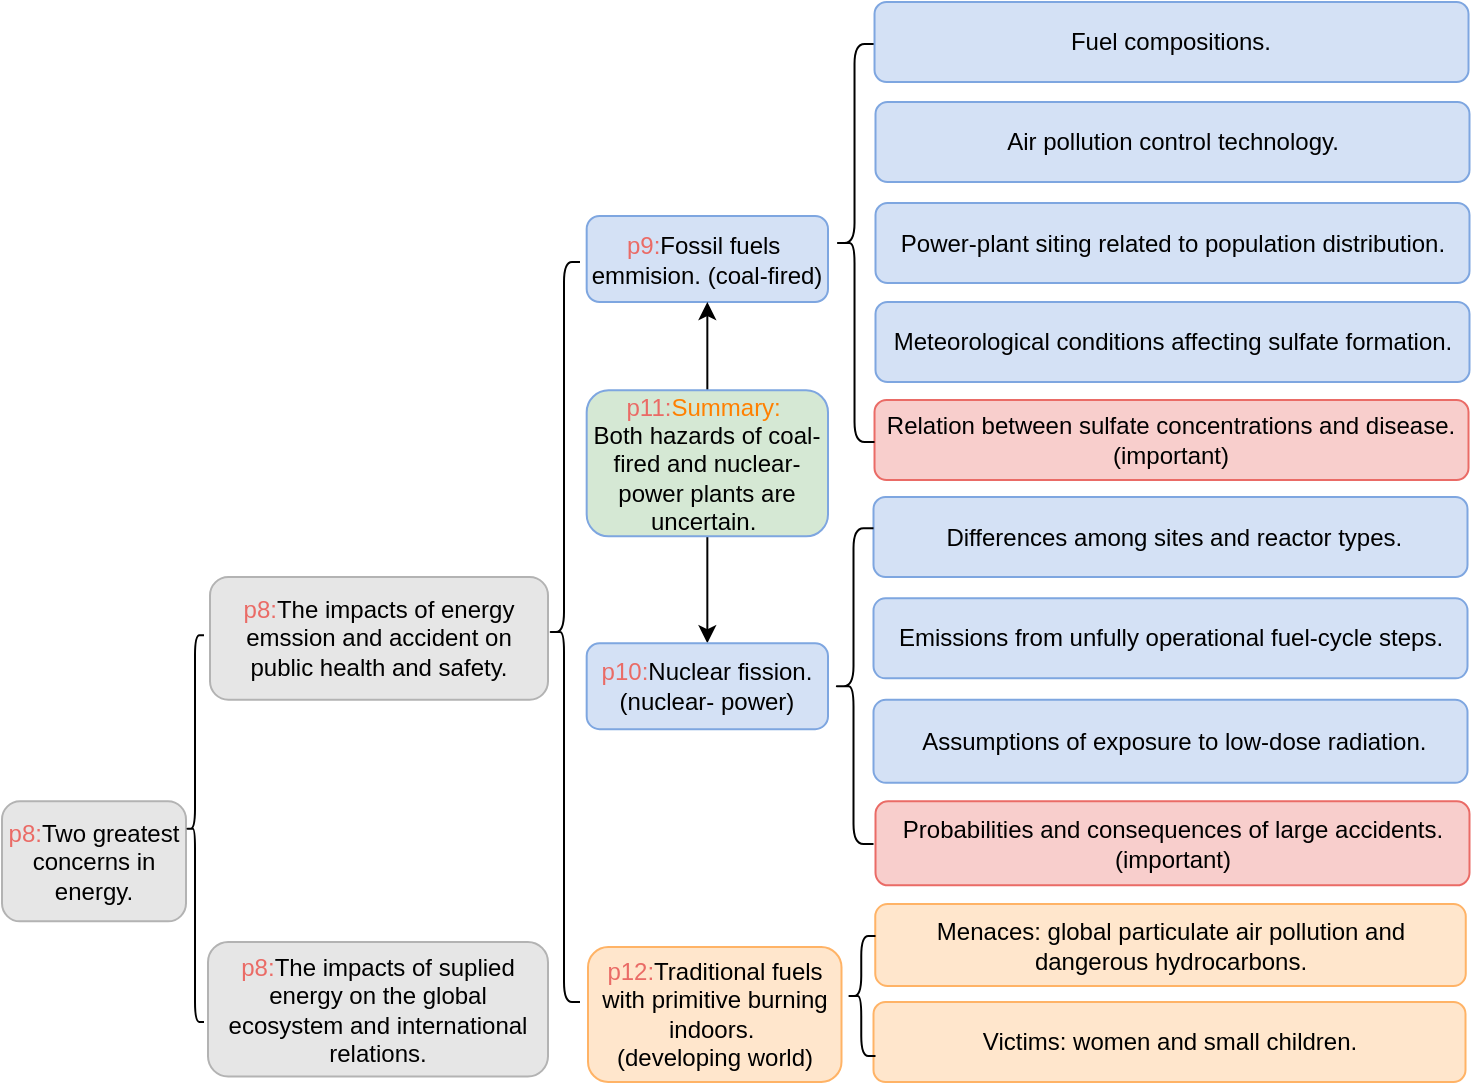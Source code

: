 <mxfile version="13.10.2" type="github">
  <diagram id="HV86x6wX_cSF6RMlQHs8" name="Page-1">
    <mxGraphModel dx="705" dy="301" grid="1" gridSize="10" guides="1" tooltips="1" connect="1" arrows="1" fold="1" page="1" pageScale="1" pageWidth="827" pageHeight="1169" math="0" shadow="0">
      <root>
        <mxCell id="0" />
        <mxCell id="1" parent="0" />
        <mxCell id="3WgbJdYwUAd_oNcYUVg1-1" value="&lt;font color=&quot;#ea6b66&quot;&gt;p8:&lt;/font&gt;Two greatest concerns in energy." style="rounded=1;whiteSpace=wrap;html=1;fillColor=#E6E6E6;strokeColor=#B3B3B3;" parent="1" vertex="1">
          <mxGeometry x="7" y="439.68" width="92" height="60" as="geometry" />
        </mxCell>
        <mxCell id="3WgbJdYwUAd_oNcYUVg1-3" value="" style="shape=curlyBracket;whiteSpace=wrap;html=1;rounded=1;size=0.5;" parent="1" vertex="1">
          <mxGeometry x="99" y="356.68" width="9" height="193.32" as="geometry" />
        </mxCell>
        <mxCell id="3WgbJdYwUAd_oNcYUVg1-4" value="&lt;font color=&quot;#ea6b66&quot;&gt;p8:&lt;/font&gt;The impacts of suplied energy on the global ecosystem and international relations." style="rounded=1;whiteSpace=wrap;html=1;fillColor=#E6E6E6;strokeColor=#B3B3B3;" parent="1" vertex="1">
          <mxGeometry x="110" y="510" width="170" height="67.25" as="geometry" />
        </mxCell>
        <mxCell id="3WgbJdYwUAd_oNcYUVg1-5" value="&lt;font color=&quot;#ea6b66&quot;&gt;p8:&lt;/font&gt;The impacts of energy emssion and accident on public health and safety." style="rounded=1;whiteSpace=wrap;html=1;fillColor=#E6E6E6;strokeColor=#B3B3B3;" parent="1" vertex="1">
          <mxGeometry x="111" y="327.5" width="169" height="61.37" as="geometry" />
        </mxCell>
        <mxCell id="3WgbJdYwUAd_oNcYUVg1-11" value="Air pollution control technology." style="rounded=1;whiteSpace=wrap;html=1;fillColor=#D4E1F5;strokeColor=#7EA6E0;" parent="1" vertex="1">
          <mxGeometry x="443.75" y="90" width="297" height="40" as="geometry" />
        </mxCell>
        <mxCell id="3WgbJdYwUAd_oNcYUVg1-12" value="Power-plant siting related to population distribution." style="rounded=1;whiteSpace=wrap;html=1;fillColor=#D4E1F5;strokeColor=#7EA6E0;" parent="1" vertex="1">
          <mxGeometry x="443.75" y="140.5" width="297" height="40" as="geometry" />
        </mxCell>
        <mxCell id="3WgbJdYwUAd_oNcYUVg1-13" value="Meteorological conditions affecting sulfate formation." style="rounded=1;whiteSpace=wrap;html=1;fillColor=#D4E1F5;strokeColor=#7EA6E0;" parent="1" vertex="1">
          <mxGeometry x="443.75" y="190" width="297" height="40" as="geometry" />
        </mxCell>
        <mxCell id="3WgbJdYwUAd_oNcYUVg1-14" value="Relation between sulfate concentrations and disease. &lt;br&gt;(important)" style="rounded=1;whiteSpace=wrap;html=1;fillColor=#F8CECC;strokeColor=#EA6B66;" parent="1" vertex="1">
          <mxGeometry x="443.26" y="239" width="297" height="40" as="geometry" />
        </mxCell>
        <mxCell id="3WgbJdYwUAd_oNcYUVg1-15" value="" style="shape=curlyBracket;whiteSpace=wrap;html=1;rounded=1;size=0.5;" parent="1" vertex="1">
          <mxGeometry x="423.26" y="61" width="20" height="199" as="geometry" />
        </mxCell>
        <mxCell id="3WgbJdYwUAd_oNcYUVg1-17" value="&amp;nbsp;Differences among sites and reactor types." style="rounded=1;whiteSpace=wrap;html=1;fillColor=#D4E1F5;strokeColor=#7EA6E0;" parent="1" vertex="1">
          <mxGeometry x="442.75" y="287.5" width="297" height="40" as="geometry" />
        </mxCell>
        <mxCell id="3WgbJdYwUAd_oNcYUVg1-18" value="Emissions from unfully operational fuel-cycle steps." style="rounded=1;whiteSpace=wrap;html=1;fillColor=#D4E1F5;strokeColor=#7EA6E0;" parent="1" vertex="1">
          <mxGeometry x="442.75" y="338.18" width="297" height="40" as="geometry" />
        </mxCell>
        <mxCell id="3WgbJdYwUAd_oNcYUVg1-19" value="&amp;nbsp;Assumptions of exposure to low-dose radiation." style="rounded=1;whiteSpace=wrap;html=1;fillColor=#D4E1F5;strokeColor=#7EA6E0;" parent="1" vertex="1">
          <mxGeometry x="442.75" y="388.87" width="297" height="41.5" as="geometry" />
        </mxCell>
        <mxCell id="3WgbJdYwUAd_oNcYUVg1-20" value="Probabilities and consequences of large accidents. (important)" style="rounded=1;whiteSpace=wrap;html=1;fillColor=#F8CECC;strokeColor=#EA6B66;" parent="1" vertex="1">
          <mxGeometry x="443.75" y="439.68" width="297" height="42" as="geometry" />
        </mxCell>
        <mxCell id="3WgbJdYwUAd_oNcYUVg1-21" value="" style="shape=curlyBracket;whiteSpace=wrap;html=1;rounded=1;size=0.5;" parent="1" vertex="1">
          <mxGeometry x="422.75" y="303.18" width="20" height="157.82" as="geometry" />
        </mxCell>
        <mxCell id="3WgbJdYwUAd_oNcYUVg1-33" value="Victims: women and small children." style="rounded=1;whiteSpace=wrap;html=1;fillColor=#FFE6CC;strokeColor=#FFB366;" parent="1" vertex="1">
          <mxGeometry x="442.75" y="540" width="296" height="40" as="geometry" />
        </mxCell>
        <mxCell id="3WgbJdYwUAd_oNcYUVg1-37" value="&lt;font color=&quot;#ea6b66&quot;&gt;p9:&lt;/font&gt;Fossil fuels&amp;nbsp; emmision. (coal-fired)" style="rounded=1;whiteSpace=wrap;html=1;fillColor=#D4E1F5;strokeColor=#7EA6E0;" parent="1" vertex="1">
          <mxGeometry x="299.34" y="147" width="120.66" height="43" as="geometry" />
        </mxCell>
        <mxCell id="3WgbJdYwUAd_oNcYUVg1-38" value="" style="shape=curlyBracket;whiteSpace=wrap;html=1;rounded=1;size=0.5;" parent="1" vertex="1">
          <mxGeometry x="280" y="170" width="16" height="370" as="geometry" />
        </mxCell>
        <mxCell id="3WgbJdYwUAd_oNcYUVg1-102" value="Menaces: global particulate air pollution and dangerous hydrocarbons." style="rounded=1;whiteSpace=wrap;html=1;fillColor=#FFE6CC;strokeColor=#FFB366;" parent="1" vertex="1">
          <mxGeometry x="443.63" y="491" width="295.25" height="41" as="geometry" />
        </mxCell>
        <mxCell id="3WgbJdYwUAd_oNcYUVg1-103" value="" style="shape=curlyBracket;whiteSpace=wrap;html=1;rounded=1;" parent="1" vertex="1">
          <mxGeometry x="429.5" y="507" width="14.25" height="60" as="geometry" />
        </mxCell>
        <mxCell id="3WgbJdYwUAd_oNcYUVg1-137" value="Fuel compositions." style="rounded=1;whiteSpace=wrap;html=1;fillColor=#D4E1F5;strokeColor=#7EA6E0;" parent="1" vertex="1">
          <mxGeometry x="443.26" y="40" width="297" height="40" as="geometry" />
        </mxCell>
        <mxCell id="3WgbJdYwUAd_oNcYUVg1-144" value="&lt;font color=&quot;#ea6b66&quot;&gt;p12:&lt;/font&gt;Traditional fuels with primitive burning indoors.&amp;nbsp;&lt;br&gt;(developing world)" style="rounded=1;whiteSpace=wrap;html=1;fillColor=#FFE6CC;strokeColor=#FFB366;" parent="1" vertex="1">
          <mxGeometry x="300" y="512.5" width="126.75" height="67.5" as="geometry" />
        </mxCell>
        <mxCell id="LgpAU1ASlen3jR-h9CQE-3" value="" style="edgeStyle=orthogonalEdgeStyle;rounded=0;orthogonalLoop=1;jettySize=auto;html=1;" edge="1" parent="1" source="LgpAU1ASlen3jR-h9CQE-2" target="3WgbJdYwUAd_oNcYUVg1-37">
          <mxGeometry relative="1" as="geometry" />
        </mxCell>
        <mxCell id="LgpAU1ASlen3jR-h9CQE-6" value="" style="edgeStyle=orthogonalEdgeStyle;rounded=0;orthogonalLoop=1;jettySize=auto;html=1;" edge="1" parent="1" source="LgpAU1ASlen3jR-h9CQE-2" target="LgpAU1ASlen3jR-h9CQE-5">
          <mxGeometry relative="1" as="geometry" />
        </mxCell>
        <mxCell id="LgpAU1ASlen3jR-h9CQE-2" value="&lt;span style=&quot;font-family: &amp;#34;helvetica&amp;#34;&quot;&gt;&lt;font color=&quot;#ea6b66&quot;&gt;p11:&lt;/font&gt;&lt;font color=&quot;#ff8000&quot;&gt;Summary:&lt;/font&gt;&amp;nbsp;&lt;br&gt;&lt;/span&gt;&lt;span style=&quot;font-family: &amp;#34;helvetica&amp;#34;&quot;&gt;Both&amp;nbsp;&lt;/span&gt;&lt;span style=&quot;font-family: &amp;#34;helvetica&amp;#34;&quot;&gt;hazards of coal-fired and nuclear-power plants are uncertain.&amp;nbsp;&lt;/span&gt;" style="rounded=1;whiteSpace=wrap;html=1;fillColor=#D5E8D4;strokeColor=#7EA6E0;" vertex="1" parent="1">
          <mxGeometry x="299.34" y="234.18" width="120.66" height="73" as="geometry" />
        </mxCell>
        <mxCell id="LgpAU1ASlen3jR-h9CQE-5" value="&lt;font color=&quot;#ea6b66&quot;&gt;p10:&lt;/font&gt;&lt;span&gt;Nuclear fission.&lt;/span&gt;&lt;br&gt;&lt;span&gt;(nuclear- power)&lt;/span&gt;" style="rounded=1;whiteSpace=wrap;html=1;fillColor=#D4E1F5;strokeColor=#7EA6E0;" vertex="1" parent="1">
          <mxGeometry x="299.34" y="360.59" width="120.66" height="43" as="geometry" />
        </mxCell>
      </root>
    </mxGraphModel>
  </diagram>
</mxfile>
